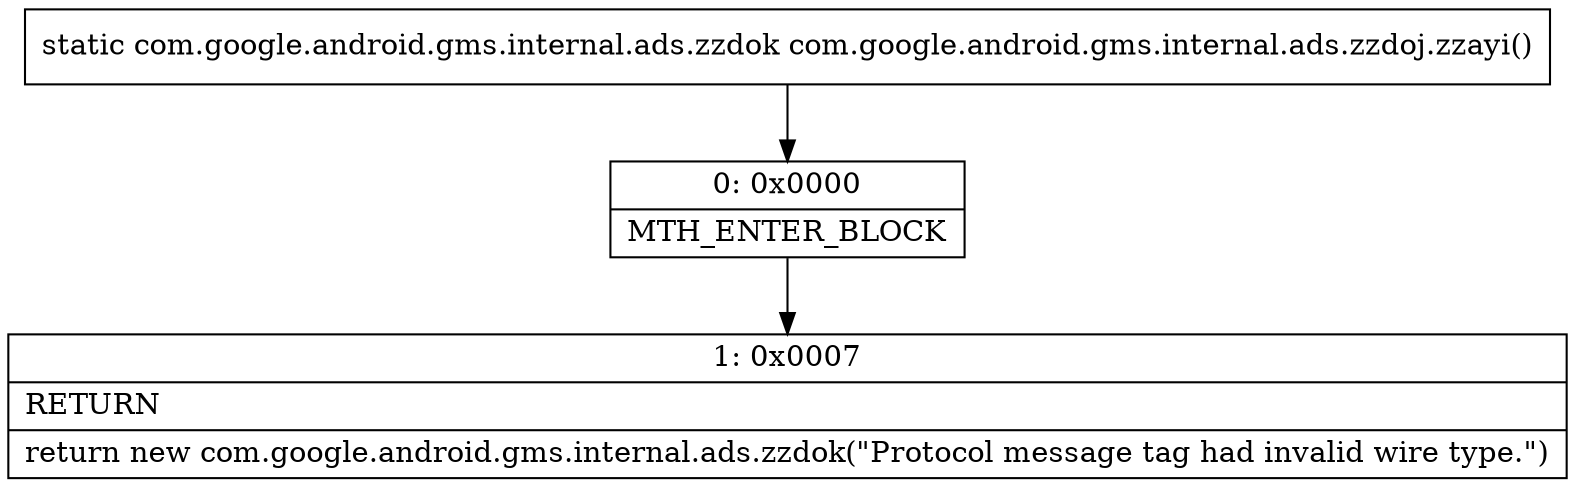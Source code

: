 digraph "CFG forcom.google.android.gms.internal.ads.zzdoj.zzayi()Lcom\/google\/android\/gms\/internal\/ads\/zzdok;" {
Node_0 [shape=record,label="{0\:\ 0x0000|MTH_ENTER_BLOCK\l}"];
Node_1 [shape=record,label="{1\:\ 0x0007|RETURN\l|return new com.google.android.gms.internal.ads.zzdok(\"Protocol message tag had invalid wire type.\")\l}"];
MethodNode[shape=record,label="{static com.google.android.gms.internal.ads.zzdok com.google.android.gms.internal.ads.zzdoj.zzayi() }"];
MethodNode -> Node_0;
Node_0 -> Node_1;
}

